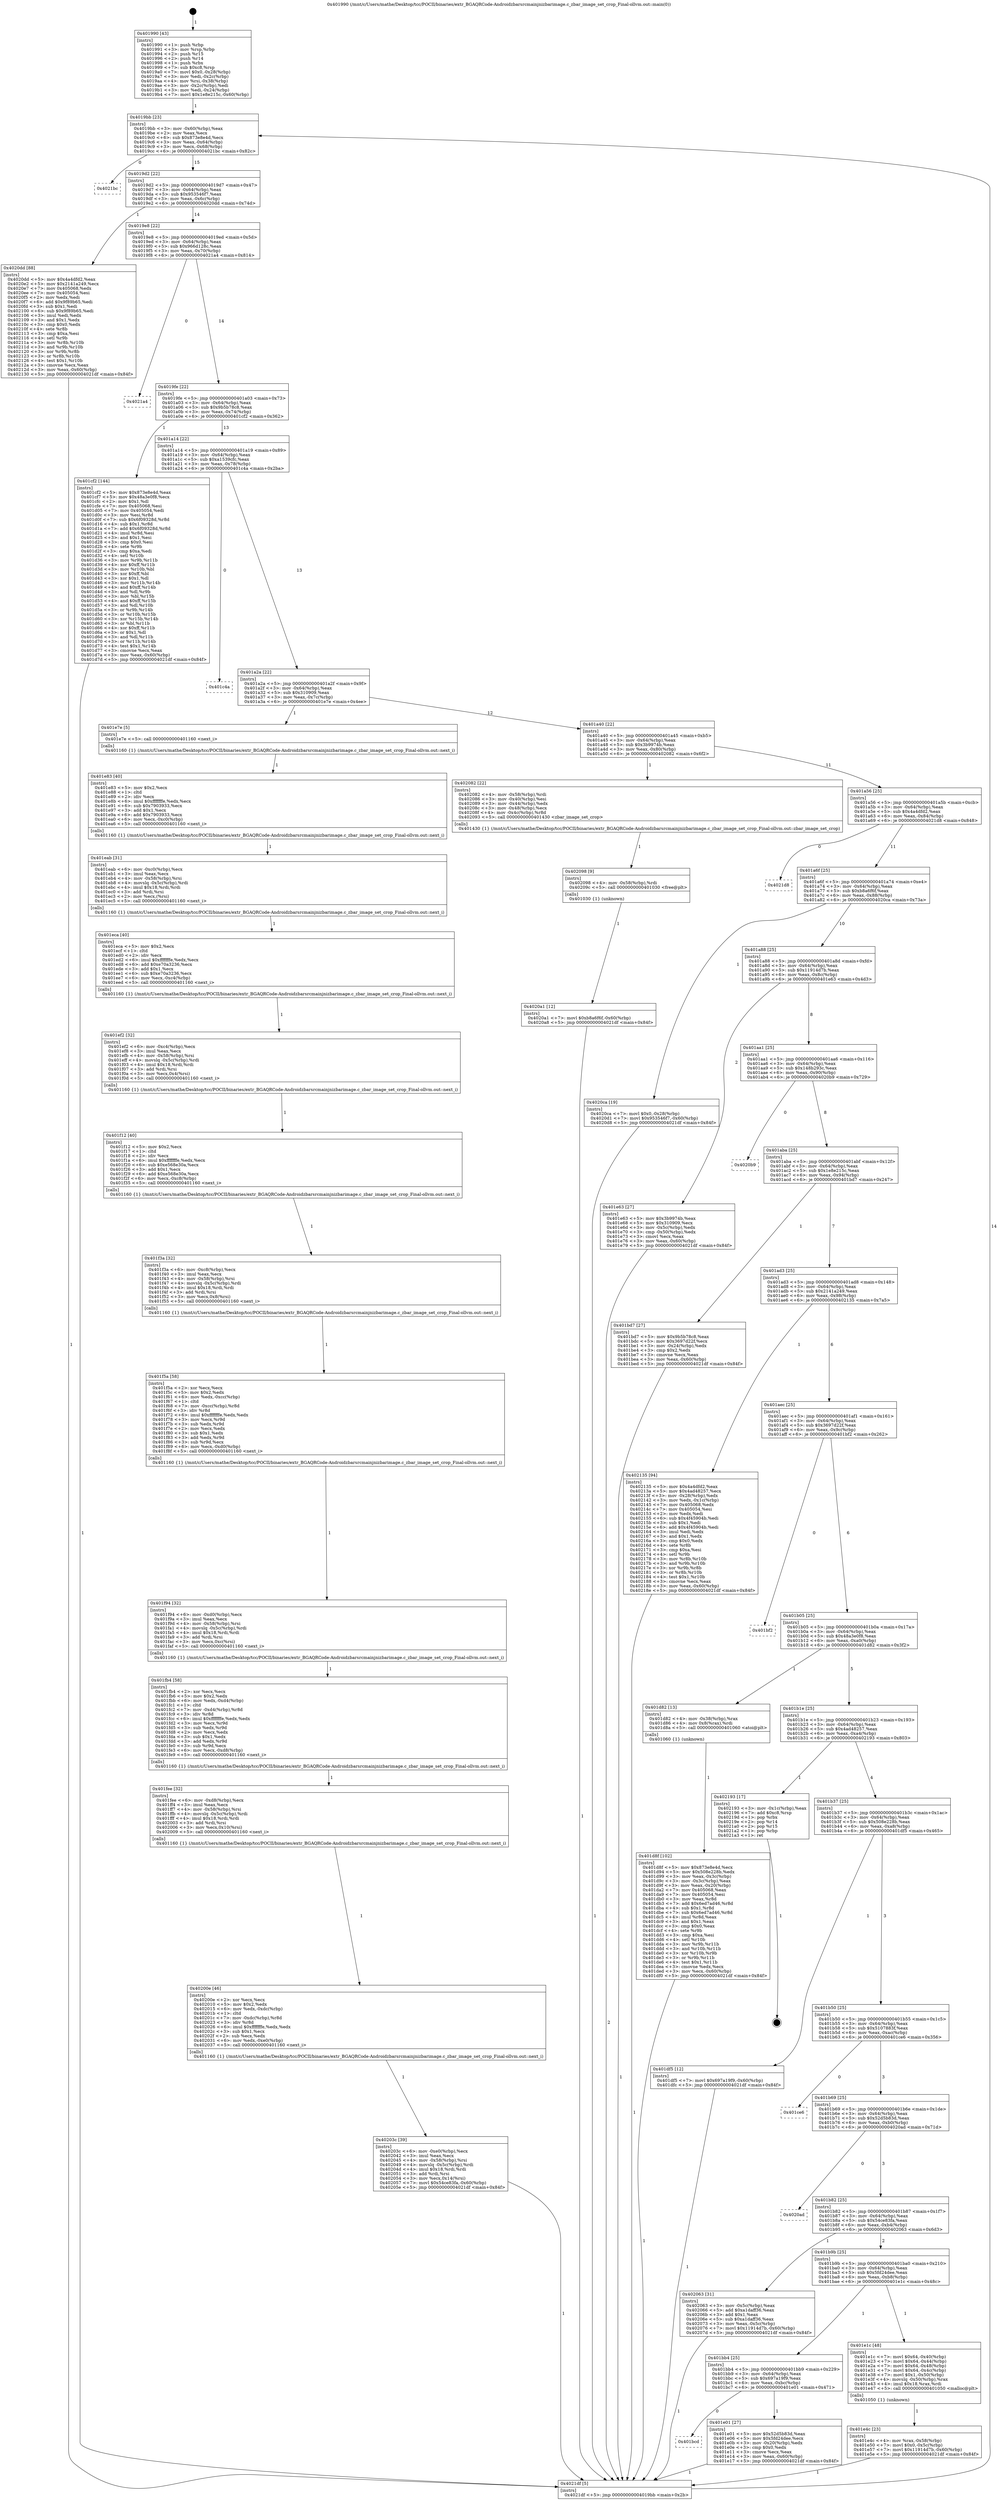digraph "0x401990" {
  label = "0x401990 (/mnt/c/Users/mathe/Desktop/tcc/POCII/binaries/extr_BGAQRCode-Androidzbarsrcmainjnizbarimage.c_zbar_image_set_crop_Final-ollvm.out::main(0))"
  labelloc = "t"
  node[shape=record]

  Entry [label="",width=0.3,height=0.3,shape=circle,fillcolor=black,style=filled]
  "0x4019bb" [label="{
     0x4019bb [23]\l
     | [instrs]\l
     &nbsp;&nbsp;0x4019bb \<+3\>: mov -0x60(%rbp),%eax\l
     &nbsp;&nbsp;0x4019be \<+2\>: mov %eax,%ecx\l
     &nbsp;&nbsp;0x4019c0 \<+6\>: sub $0x873e8e4d,%ecx\l
     &nbsp;&nbsp;0x4019c6 \<+3\>: mov %eax,-0x64(%rbp)\l
     &nbsp;&nbsp;0x4019c9 \<+3\>: mov %ecx,-0x68(%rbp)\l
     &nbsp;&nbsp;0x4019cc \<+6\>: je 00000000004021bc \<main+0x82c\>\l
  }"]
  "0x4021bc" [label="{
     0x4021bc\l
  }", style=dashed]
  "0x4019d2" [label="{
     0x4019d2 [22]\l
     | [instrs]\l
     &nbsp;&nbsp;0x4019d2 \<+5\>: jmp 00000000004019d7 \<main+0x47\>\l
     &nbsp;&nbsp;0x4019d7 \<+3\>: mov -0x64(%rbp),%eax\l
     &nbsp;&nbsp;0x4019da \<+5\>: sub $0x953546f7,%eax\l
     &nbsp;&nbsp;0x4019df \<+3\>: mov %eax,-0x6c(%rbp)\l
     &nbsp;&nbsp;0x4019e2 \<+6\>: je 00000000004020dd \<main+0x74d\>\l
  }"]
  Exit [label="",width=0.3,height=0.3,shape=circle,fillcolor=black,style=filled,peripheries=2]
  "0x4020dd" [label="{
     0x4020dd [88]\l
     | [instrs]\l
     &nbsp;&nbsp;0x4020dd \<+5\>: mov $0x4a4dfd2,%eax\l
     &nbsp;&nbsp;0x4020e2 \<+5\>: mov $0x2141a249,%ecx\l
     &nbsp;&nbsp;0x4020e7 \<+7\>: mov 0x405068,%edx\l
     &nbsp;&nbsp;0x4020ee \<+7\>: mov 0x405054,%esi\l
     &nbsp;&nbsp;0x4020f5 \<+2\>: mov %edx,%edi\l
     &nbsp;&nbsp;0x4020f7 \<+6\>: add $0x9f89b65,%edi\l
     &nbsp;&nbsp;0x4020fd \<+3\>: sub $0x1,%edi\l
     &nbsp;&nbsp;0x402100 \<+6\>: sub $0x9f89b65,%edi\l
     &nbsp;&nbsp;0x402106 \<+3\>: imul %edi,%edx\l
     &nbsp;&nbsp;0x402109 \<+3\>: and $0x1,%edx\l
     &nbsp;&nbsp;0x40210c \<+3\>: cmp $0x0,%edx\l
     &nbsp;&nbsp;0x40210f \<+4\>: sete %r8b\l
     &nbsp;&nbsp;0x402113 \<+3\>: cmp $0xa,%esi\l
     &nbsp;&nbsp;0x402116 \<+4\>: setl %r9b\l
     &nbsp;&nbsp;0x40211a \<+3\>: mov %r8b,%r10b\l
     &nbsp;&nbsp;0x40211d \<+3\>: and %r9b,%r10b\l
     &nbsp;&nbsp;0x402120 \<+3\>: xor %r9b,%r8b\l
     &nbsp;&nbsp;0x402123 \<+3\>: or %r8b,%r10b\l
     &nbsp;&nbsp;0x402126 \<+4\>: test $0x1,%r10b\l
     &nbsp;&nbsp;0x40212a \<+3\>: cmovne %ecx,%eax\l
     &nbsp;&nbsp;0x40212d \<+3\>: mov %eax,-0x60(%rbp)\l
     &nbsp;&nbsp;0x402130 \<+5\>: jmp 00000000004021df \<main+0x84f\>\l
  }"]
  "0x4019e8" [label="{
     0x4019e8 [22]\l
     | [instrs]\l
     &nbsp;&nbsp;0x4019e8 \<+5\>: jmp 00000000004019ed \<main+0x5d\>\l
     &nbsp;&nbsp;0x4019ed \<+3\>: mov -0x64(%rbp),%eax\l
     &nbsp;&nbsp;0x4019f0 \<+5\>: sub $0x966d128c,%eax\l
     &nbsp;&nbsp;0x4019f5 \<+3\>: mov %eax,-0x70(%rbp)\l
     &nbsp;&nbsp;0x4019f8 \<+6\>: je 00000000004021a4 \<main+0x814\>\l
  }"]
  "0x4020a1" [label="{
     0x4020a1 [12]\l
     | [instrs]\l
     &nbsp;&nbsp;0x4020a1 \<+7\>: movl $0xb8a6f6f,-0x60(%rbp)\l
     &nbsp;&nbsp;0x4020a8 \<+5\>: jmp 00000000004021df \<main+0x84f\>\l
  }"]
  "0x4021a4" [label="{
     0x4021a4\l
  }", style=dashed]
  "0x4019fe" [label="{
     0x4019fe [22]\l
     | [instrs]\l
     &nbsp;&nbsp;0x4019fe \<+5\>: jmp 0000000000401a03 \<main+0x73\>\l
     &nbsp;&nbsp;0x401a03 \<+3\>: mov -0x64(%rbp),%eax\l
     &nbsp;&nbsp;0x401a06 \<+5\>: sub $0x9b5b78c8,%eax\l
     &nbsp;&nbsp;0x401a0b \<+3\>: mov %eax,-0x74(%rbp)\l
     &nbsp;&nbsp;0x401a0e \<+6\>: je 0000000000401cf2 \<main+0x362\>\l
  }"]
  "0x402098" [label="{
     0x402098 [9]\l
     | [instrs]\l
     &nbsp;&nbsp;0x402098 \<+4\>: mov -0x58(%rbp),%rdi\l
     &nbsp;&nbsp;0x40209c \<+5\>: call 0000000000401030 \<free@plt\>\l
     | [calls]\l
     &nbsp;&nbsp;0x401030 \{1\} (unknown)\l
  }"]
  "0x401cf2" [label="{
     0x401cf2 [144]\l
     | [instrs]\l
     &nbsp;&nbsp;0x401cf2 \<+5\>: mov $0x873e8e4d,%eax\l
     &nbsp;&nbsp;0x401cf7 \<+5\>: mov $0x48a3e0f8,%ecx\l
     &nbsp;&nbsp;0x401cfc \<+2\>: mov $0x1,%dl\l
     &nbsp;&nbsp;0x401cfe \<+7\>: mov 0x405068,%esi\l
     &nbsp;&nbsp;0x401d05 \<+7\>: mov 0x405054,%edi\l
     &nbsp;&nbsp;0x401d0c \<+3\>: mov %esi,%r8d\l
     &nbsp;&nbsp;0x401d0f \<+7\>: sub $0x6f09328d,%r8d\l
     &nbsp;&nbsp;0x401d16 \<+4\>: sub $0x1,%r8d\l
     &nbsp;&nbsp;0x401d1a \<+7\>: add $0x6f09328d,%r8d\l
     &nbsp;&nbsp;0x401d21 \<+4\>: imul %r8d,%esi\l
     &nbsp;&nbsp;0x401d25 \<+3\>: and $0x1,%esi\l
     &nbsp;&nbsp;0x401d28 \<+3\>: cmp $0x0,%esi\l
     &nbsp;&nbsp;0x401d2b \<+4\>: sete %r9b\l
     &nbsp;&nbsp;0x401d2f \<+3\>: cmp $0xa,%edi\l
     &nbsp;&nbsp;0x401d32 \<+4\>: setl %r10b\l
     &nbsp;&nbsp;0x401d36 \<+3\>: mov %r9b,%r11b\l
     &nbsp;&nbsp;0x401d39 \<+4\>: xor $0xff,%r11b\l
     &nbsp;&nbsp;0x401d3d \<+3\>: mov %r10b,%bl\l
     &nbsp;&nbsp;0x401d40 \<+3\>: xor $0xff,%bl\l
     &nbsp;&nbsp;0x401d43 \<+3\>: xor $0x1,%dl\l
     &nbsp;&nbsp;0x401d46 \<+3\>: mov %r11b,%r14b\l
     &nbsp;&nbsp;0x401d49 \<+4\>: and $0xff,%r14b\l
     &nbsp;&nbsp;0x401d4d \<+3\>: and %dl,%r9b\l
     &nbsp;&nbsp;0x401d50 \<+3\>: mov %bl,%r15b\l
     &nbsp;&nbsp;0x401d53 \<+4\>: and $0xff,%r15b\l
     &nbsp;&nbsp;0x401d57 \<+3\>: and %dl,%r10b\l
     &nbsp;&nbsp;0x401d5a \<+3\>: or %r9b,%r14b\l
     &nbsp;&nbsp;0x401d5d \<+3\>: or %r10b,%r15b\l
     &nbsp;&nbsp;0x401d60 \<+3\>: xor %r15b,%r14b\l
     &nbsp;&nbsp;0x401d63 \<+3\>: or %bl,%r11b\l
     &nbsp;&nbsp;0x401d66 \<+4\>: xor $0xff,%r11b\l
     &nbsp;&nbsp;0x401d6a \<+3\>: or $0x1,%dl\l
     &nbsp;&nbsp;0x401d6d \<+3\>: and %dl,%r11b\l
     &nbsp;&nbsp;0x401d70 \<+3\>: or %r11b,%r14b\l
     &nbsp;&nbsp;0x401d73 \<+4\>: test $0x1,%r14b\l
     &nbsp;&nbsp;0x401d77 \<+3\>: cmovne %ecx,%eax\l
     &nbsp;&nbsp;0x401d7a \<+3\>: mov %eax,-0x60(%rbp)\l
     &nbsp;&nbsp;0x401d7d \<+5\>: jmp 00000000004021df \<main+0x84f\>\l
  }"]
  "0x401a14" [label="{
     0x401a14 [22]\l
     | [instrs]\l
     &nbsp;&nbsp;0x401a14 \<+5\>: jmp 0000000000401a19 \<main+0x89\>\l
     &nbsp;&nbsp;0x401a19 \<+3\>: mov -0x64(%rbp),%eax\l
     &nbsp;&nbsp;0x401a1c \<+5\>: sub $0xa1539cfc,%eax\l
     &nbsp;&nbsp;0x401a21 \<+3\>: mov %eax,-0x78(%rbp)\l
     &nbsp;&nbsp;0x401a24 \<+6\>: je 0000000000401c4a \<main+0x2ba\>\l
  }"]
  "0x40203c" [label="{
     0x40203c [39]\l
     | [instrs]\l
     &nbsp;&nbsp;0x40203c \<+6\>: mov -0xe0(%rbp),%ecx\l
     &nbsp;&nbsp;0x402042 \<+3\>: imul %eax,%ecx\l
     &nbsp;&nbsp;0x402045 \<+4\>: mov -0x58(%rbp),%rsi\l
     &nbsp;&nbsp;0x402049 \<+4\>: movslq -0x5c(%rbp),%rdi\l
     &nbsp;&nbsp;0x40204d \<+4\>: imul $0x18,%rdi,%rdi\l
     &nbsp;&nbsp;0x402051 \<+3\>: add %rdi,%rsi\l
     &nbsp;&nbsp;0x402054 \<+3\>: mov %ecx,0x14(%rsi)\l
     &nbsp;&nbsp;0x402057 \<+7\>: movl $0x54ce83fa,-0x60(%rbp)\l
     &nbsp;&nbsp;0x40205e \<+5\>: jmp 00000000004021df \<main+0x84f\>\l
  }"]
  "0x401c4a" [label="{
     0x401c4a\l
  }", style=dashed]
  "0x401a2a" [label="{
     0x401a2a [22]\l
     | [instrs]\l
     &nbsp;&nbsp;0x401a2a \<+5\>: jmp 0000000000401a2f \<main+0x9f\>\l
     &nbsp;&nbsp;0x401a2f \<+3\>: mov -0x64(%rbp),%eax\l
     &nbsp;&nbsp;0x401a32 \<+5\>: sub $0x310909,%eax\l
     &nbsp;&nbsp;0x401a37 \<+3\>: mov %eax,-0x7c(%rbp)\l
     &nbsp;&nbsp;0x401a3a \<+6\>: je 0000000000401e7e \<main+0x4ee\>\l
  }"]
  "0x40200e" [label="{
     0x40200e [46]\l
     | [instrs]\l
     &nbsp;&nbsp;0x40200e \<+2\>: xor %ecx,%ecx\l
     &nbsp;&nbsp;0x402010 \<+5\>: mov $0x2,%edx\l
     &nbsp;&nbsp;0x402015 \<+6\>: mov %edx,-0xdc(%rbp)\l
     &nbsp;&nbsp;0x40201b \<+1\>: cltd\l
     &nbsp;&nbsp;0x40201c \<+7\>: mov -0xdc(%rbp),%r8d\l
     &nbsp;&nbsp;0x402023 \<+3\>: idiv %r8d\l
     &nbsp;&nbsp;0x402026 \<+6\>: imul $0xfffffffe,%edx,%edx\l
     &nbsp;&nbsp;0x40202c \<+3\>: sub $0x1,%ecx\l
     &nbsp;&nbsp;0x40202f \<+2\>: sub %ecx,%edx\l
     &nbsp;&nbsp;0x402031 \<+6\>: mov %edx,-0xe0(%rbp)\l
     &nbsp;&nbsp;0x402037 \<+5\>: call 0000000000401160 \<next_i\>\l
     | [calls]\l
     &nbsp;&nbsp;0x401160 \{1\} (/mnt/c/Users/mathe/Desktop/tcc/POCII/binaries/extr_BGAQRCode-Androidzbarsrcmainjnizbarimage.c_zbar_image_set_crop_Final-ollvm.out::next_i)\l
  }"]
  "0x401e7e" [label="{
     0x401e7e [5]\l
     | [instrs]\l
     &nbsp;&nbsp;0x401e7e \<+5\>: call 0000000000401160 \<next_i\>\l
     | [calls]\l
     &nbsp;&nbsp;0x401160 \{1\} (/mnt/c/Users/mathe/Desktop/tcc/POCII/binaries/extr_BGAQRCode-Androidzbarsrcmainjnizbarimage.c_zbar_image_set_crop_Final-ollvm.out::next_i)\l
  }"]
  "0x401a40" [label="{
     0x401a40 [22]\l
     | [instrs]\l
     &nbsp;&nbsp;0x401a40 \<+5\>: jmp 0000000000401a45 \<main+0xb5\>\l
     &nbsp;&nbsp;0x401a45 \<+3\>: mov -0x64(%rbp),%eax\l
     &nbsp;&nbsp;0x401a48 \<+5\>: sub $0x3b9974b,%eax\l
     &nbsp;&nbsp;0x401a4d \<+3\>: mov %eax,-0x80(%rbp)\l
     &nbsp;&nbsp;0x401a50 \<+6\>: je 0000000000402082 \<main+0x6f2\>\l
  }"]
  "0x401fee" [label="{
     0x401fee [32]\l
     | [instrs]\l
     &nbsp;&nbsp;0x401fee \<+6\>: mov -0xd8(%rbp),%ecx\l
     &nbsp;&nbsp;0x401ff4 \<+3\>: imul %eax,%ecx\l
     &nbsp;&nbsp;0x401ff7 \<+4\>: mov -0x58(%rbp),%rsi\l
     &nbsp;&nbsp;0x401ffb \<+4\>: movslq -0x5c(%rbp),%rdi\l
     &nbsp;&nbsp;0x401fff \<+4\>: imul $0x18,%rdi,%rdi\l
     &nbsp;&nbsp;0x402003 \<+3\>: add %rdi,%rsi\l
     &nbsp;&nbsp;0x402006 \<+3\>: mov %ecx,0x10(%rsi)\l
     &nbsp;&nbsp;0x402009 \<+5\>: call 0000000000401160 \<next_i\>\l
     | [calls]\l
     &nbsp;&nbsp;0x401160 \{1\} (/mnt/c/Users/mathe/Desktop/tcc/POCII/binaries/extr_BGAQRCode-Androidzbarsrcmainjnizbarimage.c_zbar_image_set_crop_Final-ollvm.out::next_i)\l
  }"]
  "0x402082" [label="{
     0x402082 [22]\l
     | [instrs]\l
     &nbsp;&nbsp;0x402082 \<+4\>: mov -0x58(%rbp),%rdi\l
     &nbsp;&nbsp;0x402086 \<+3\>: mov -0x40(%rbp),%esi\l
     &nbsp;&nbsp;0x402089 \<+3\>: mov -0x44(%rbp),%edx\l
     &nbsp;&nbsp;0x40208c \<+3\>: mov -0x48(%rbp),%ecx\l
     &nbsp;&nbsp;0x40208f \<+4\>: mov -0x4c(%rbp),%r8d\l
     &nbsp;&nbsp;0x402093 \<+5\>: call 0000000000401430 \<zbar_image_set_crop\>\l
     | [calls]\l
     &nbsp;&nbsp;0x401430 \{1\} (/mnt/c/Users/mathe/Desktop/tcc/POCII/binaries/extr_BGAQRCode-Androidzbarsrcmainjnizbarimage.c_zbar_image_set_crop_Final-ollvm.out::zbar_image_set_crop)\l
  }"]
  "0x401a56" [label="{
     0x401a56 [25]\l
     | [instrs]\l
     &nbsp;&nbsp;0x401a56 \<+5\>: jmp 0000000000401a5b \<main+0xcb\>\l
     &nbsp;&nbsp;0x401a5b \<+3\>: mov -0x64(%rbp),%eax\l
     &nbsp;&nbsp;0x401a5e \<+5\>: sub $0x4a4dfd2,%eax\l
     &nbsp;&nbsp;0x401a63 \<+6\>: mov %eax,-0x84(%rbp)\l
     &nbsp;&nbsp;0x401a69 \<+6\>: je 00000000004021d8 \<main+0x848\>\l
  }"]
  "0x401fb4" [label="{
     0x401fb4 [58]\l
     | [instrs]\l
     &nbsp;&nbsp;0x401fb4 \<+2\>: xor %ecx,%ecx\l
     &nbsp;&nbsp;0x401fb6 \<+5\>: mov $0x2,%edx\l
     &nbsp;&nbsp;0x401fbb \<+6\>: mov %edx,-0xd4(%rbp)\l
     &nbsp;&nbsp;0x401fc1 \<+1\>: cltd\l
     &nbsp;&nbsp;0x401fc2 \<+7\>: mov -0xd4(%rbp),%r8d\l
     &nbsp;&nbsp;0x401fc9 \<+3\>: idiv %r8d\l
     &nbsp;&nbsp;0x401fcc \<+6\>: imul $0xfffffffe,%edx,%edx\l
     &nbsp;&nbsp;0x401fd2 \<+3\>: mov %ecx,%r9d\l
     &nbsp;&nbsp;0x401fd5 \<+3\>: sub %edx,%r9d\l
     &nbsp;&nbsp;0x401fd8 \<+2\>: mov %ecx,%edx\l
     &nbsp;&nbsp;0x401fda \<+3\>: sub $0x1,%edx\l
     &nbsp;&nbsp;0x401fdd \<+3\>: add %edx,%r9d\l
     &nbsp;&nbsp;0x401fe0 \<+3\>: sub %r9d,%ecx\l
     &nbsp;&nbsp;0x401fe3 \<+6\>: mov %ecx,-0xd8(%rbp)\l
     &nbsp;&nbsp;0x401fe9 \<+5\>: call 0000000000401160 \<next_i\>\l
     | [calls]\l
     &nbsp;&nbsp;0x401160 \{1\} (/mnt/c/Users/mathe/Desktop/tcc/POCII/binaries/extr_BGAQRCode-Androidzbarsrcmainjnizbarimage.c_zbar_image_set_crop_Final-ollvm.out::next_i)\l
  }"]
  "0x4021d8" [label="{
     0x4021d8\l
  }", style=dashed]
  "0x401a6f" [label="{
     0x401a6f [25]\l
     | [instrs]\l
     &nbsp;&nbsp;0x401a6f \<+5\>: jmp 0000000000401a74 \<main+0xe4\>\l
     &nbsp;&nbsp;0x401a74 \<+3\>: mov -0x64(%rbp),%eax\l
     &nbsp;&nbsp;0x401a77 \<+5\>: sub $0xb8a6f6f,%eax\l
     &nbsp;&nbsp;0x401a7c \<+6\>: mov %eax,-0x88(%rbp)\l
     &nbsp;&nbsp;0x401a82 \<+6\>: je 00000000004020ca \<main+0x73a\>\l
  }"]
  "0x401f94" [label="{
     0x401f94 [32]\l
     | [instrs]\l
     &nbsp;&nbsp;0x401f94 \<+6\>: mov -0xd0(%rbp),%ecx\l
     &nbsp;&nbsp;0x401f9a \<+3\>: imul %eax,%ecx\l
     &nbsp;&nbsp;0x401f9d \<+4\>: mov -0x58(%rbp),%rsi\l
     &nbsp;&nbsp;0x401fa1 \<+4\>: movslq -0x5c(%rbp),%rdi\l
     &nbsp;&nbsp;0x401fa5 \<+4\>: imul $0x18,%rdi,%rdi\l
     &nbsp;&nbsp;0x401fa9 \<+3\>: add %rdi,%rsi\l
     &nbsp;&nbsp;0x401fac \<+3\>: mov %ecx,0xc(%rsi)\l
     &nbsp;&nbsp;0x401faf \<+5\>: call 0000000000401160 \<next_i\>\l
     | [calls]\l
     &nbsp;&nbsp;0x401160 \{1\} (/mnt/c/Users/mathe/Desktop/tcc/POCII/binaries/extr_BGAQRCode-Androidzbarsrcmainjnizbarimage.c_zbar_image_set_crop_Final-ollvm.out::next_i)\l
  }"]
  "0x4020ca" [label="{
     0x4020ca [19]\l
     | [instrs]\l
     &nbsp;&nbsp;0x4020ca \<+7\>: movl $0x0,-0x28(%rbp)\l
     &nbsp;&nbsp;0x4020d1 \<+7\>: movl $0x953546f7,-0x60(%rbp)\l
     &nbsp;&nbsp;0x4020d8 \<+5\>: jmp 00000000004021df \<main+0x84f\>\l
  }"]
  "0x401a88" [label="{
     0x401a88 [25]\l
     | [instrs]\l
     &nbsp;&nbsp;0x401a88 \<+5\>: jmp 0000000000401a8d \<main+0xfd\>\l
     &nbsp;&nbsp;0x401a8d \<+3\>: mov -0x64(%rbp),%eax\l
     &nbsp;&nbsp;0x401a90 \<+5\>: sub $0x11914d7b,%eax\l
     &nbsp;&nbsp;0x401a95 \<+6\>: mov %eax,-0x8c(%rbp)\l
     &nbsp;&nbsp;0x401a9b \<+6\>: je 0000000000401e63 \<main+0x4d3\>\l
  }"]
  "0x401f5a" [label="{
     0x401f5a [58]\l
     | [instrs]\l
     &nbsp;&nbsp;0x401f5a \<+2\>: xor %ecx,%ecx\l
     &nbsp;&nbsp;0x401f5c \<+5\>: mov $0x2,%edx\l
     &nbsp;&nbsp;0x401f61 \<+6\>: mov %edx,-0xcc(%rbp)\l
     &nbsp;&nbsp;0x401f67 \<+1\>: cltd\l
     &nbsp;&nbsp;0x401f68 \<+7\>: mov -0xcc(%rbp),%r8d\l
     &nbsp;&nbsp;0x401f6f \<+3\>: idiv %r8d\l
     &nbsp;&nbsp;0x401f72 \<+6\>: imul $0xfffffffe,%edx,%edx\l
     &nbsp;&nbsp;0x401f78 \<+3\>: mov %ecx,%r9d\l
     &nbsp;&nbsp;0x401f7b \<+3\>: sub %edx,%r9d\l
     &nbsp;&nbsp;0x401f7e \<+2\>: mov %ecx,%edx\l
     &nbsp;&nbsp;0x401f80 \<+3\>: sub $0x1,%edx\l
     &nbsp;&nbsp;0x401f83 \<+3\>: add %edx,%r9d\l
     &nbsp;&nbsp;0x401f86 \<+3\>: sub %r9d,%ecx\l
     &nbsp;&nbsp;0x401f89 \<+6\>: mov %ecx,-0xd0(%rbp)\l
     &nbsp;&nbsp;0x401f8f \<+5\>: call 0000000000401160 \<next_i\>\l
     | [calls]\l
     &nbsp;&nbsp;0x401160 \{1\} (/mnt/c/Users/mathe/Desktop/tcc/POCII/binaries/extr_BGAQRCode-Androidzbarsrcmainjnizbarimage.c_zbar_image_set_crop_Final-ollvm.out::next_i)\l
  }"]
  "0x401e63" [label="{
     0x401e63 [27]\l
     | [instrs]\l
     &nbsp;&nbsp;0x401e63 \<+5\>: mov $0x3b9974b,%eax\l
     &nbsp;&nbsp;0x401e68 \<+5\>: mov $0x310909,%ecx\l
     &nbsp;&nbsp;0x401e6d \<+3\>: mov -0x5c(%rbp),%edx\l
     &nbsp;&nbsp;0x401e70 \<+3\>: cmp -0x50(%rbp),%edx\l
     &nbsp;&nbsp;0x401e73 \<+3\>: cmovl %ecx,%eax\l
     &nbsp;&nbsp;0x401e76 \<+3\>: mov %eax,-0x60(%rbp)\l
     &nbsp;&nbsp;0x401e79 \<+5\>: jmp 00000000004021df \<main+0x84f\>\l
  }"]
  "0x401aa1" [label="{
     0x401aa1 [25]\l
     | [instrs]\l
     &nbsp;&nbsp;0x401aa1 \<+5\>: jmp 0000000000401aa6 \<main+0x116\>\l
     &nbsp;&nbsp;0x401aa6 \<+3\>: mov -0x64(%rbp),%eax\l
     &nbsp;&nbsp;0x401aa9 \<+5\>: sub $0x148b293c,%eax\l
     &nbsp;&nbsp;0x401aae \<+6\>: mov %eax,-0x90(%rbp)\l
     &nbsp;&nbsp;0x401ab4 \<+6\>: je 00000000004020b9 \<main+0x729\>\l
  }"]
  "0x401f3a" [label="{
     0x401f3a [32]\l
     | [instrs]\l
     &nbsp;&nbsp;0x401f3a \<+6\>: mov -0xc8(%rbp),%ecx\l
     &nbsp;&nbsp;0x401f40 \<+3\>: imul %eax,%ecx\l
     &nbsp;&nbsp;0x401f43 \<+4\>: mov -0x58(%rbp),%rsi\l
     &nbsp;&nbsp;0x401f47 \<+4\>: movslq -0x5c(%rbp),%rdi\l
     &nbsp;&nbsp;0x401f4b \<+4\>: imul $0x18,%rdi,%rdi\l
     &nbsp;&nbsp;0x401f4f \<+3\>: add %rdi,%rsi\l
     &nbsp;&nbsp;0x401f52 \<+3\>: mov %ecx,0x8(%rsi)\l
     &nbsp;&nbsp;0x401f55 \<+5\>: call 0000000000401160 \<next_i\>\l
     | [calls]\l
     &nbsp;&nbsp;0x401160 \{1\} (/mnt/c/Users/mathe/Desktop/tcc/POCII/binaries/extr_BGAQRCode-Androidzbarsrcmainjnizbarimage.c_zbar_image_set_crop_Final-ollvm.out::next_i)\l
  }"]
  "0x4020b9" [label="{
     0x4020b9\l
  }", style=dashed]
  "0x401aba" [label="{
     0x401aba [25]\l
     | [instrs]\l
     &nbsp;&nbsp;0x401aba \<+5\>: jmp 0000000000401abf \<main+0x12f\>\l
     &nbsp;&nbsp;0x401abf \<+3\>: mov -0x64(%rbp),%eax\l
     &nbsp;&nbsp;0x401ac2 \<+5\>: sub $0x1e8e215c,%eax\l
     &nbsp;&nbsp;0x401ac7 \<+6\>: mov %eax,-0x94(%rbp)\l
     &nbsp;&nbsp;0x401acd \<+6\>: je 0000000000401bd7 \<main+0x247\>\l
  }"]
  "0x401f12" [label="{
     0x401f12 [40]\l
     | [instrs]\l
     &nbsp;&nbsp;0x401f12 \<+5\>: mov $0x2,%ecx\l
     &nbsp;&nbsp;0x401f17 \<+1\>: cltd\l
     &nbsp;&nbsp;0x401f18 \<+2\>: idiv %ecx\l
     &nbsp;&nbsp;0x401f1a \<+6\>: imul $0xfffffffe,%edx,%ecx\l
     &nbsp;&nbsp;0x401f20 \<+6\>: sub $0xe568e30a,%ecx\l
     &nbsp;&nbsp;0x401f26 \<+3\>: add $0x1,%ecx\l
     &nbsp;&nbsp;0x401f29 \<+6\>: add $0xe568e30a,%ecx\l
     &nbsp;&nbsp;0x401f2f \<+6\>: mov %ecx,-0xc8(%rbp)\l
     &nbsp;&nbsp;0x401f35 \<+5\>: call 0000000000401160 \<next_i\>\l
     | [calls]\l
     &nbsp;&nbsp;0x401160 \{1\} (/mnt/c/Users/mathe/Desktop/tcc/POCII/binaries/extr_BGAQRCode-Androidzbarsrcmainjnizbarimage.c_zbar_image_set_crop_Final-ollvm.out::next_i)\l
  }"]
  "0x401bd7" [label="{
     0x401bd7 [27]\l
     | [instrs]\l
     &nbsp;&nbsp;0x401bd7 \<+5\>: mov $0x9b5b78c8,%eax\l
     &nbsp;&nbsp;0x401bdc \<+5\>: mov $0x3697d22f,%ecx\l
     &nbsp;&nbsp;0x401be1 \<+3\>: mov -0x24(%rbp),%edx\l
     &nbsp;&nbsp;0x401be4 \<+3\>: cmp $0x2,%edx\l
     &nbsp;&nbsp;0x401be7 \<+3\>: cmovne %ecx,%eax\l
     &nbsp;&nbsp;0x401bea \<+3\>: mov %eax,-0x60(%rbp)\l
     &nbsp;&nbsp;0x401bed \<+5\>: jmp 00000000004021df \<main+0x84f\>\l
  }"]
  "0x401ad3" [label="{
     0x401ad3 [25]\l
     | [instrs]\l
     &nbsp;&nbsp;0x401ad3 \<+5\>: jmp 0000000000401ad8 \<main+0x148\>\l
     &nbsp;&nbsp;0x401ad8 \<+3\>: mov -0x64(%rbp),%eax\l
     &nbsp;&nbsp;0x401adb \<+5\>: sub $0x2141a249,%eax\l
     &nbsp;&nbsp;0x401ae0 \<+6\>: mov %eax,-0x98(%rbp)\l
     &nbsp;&nbsp;0x401ae6 \<+6\>: je 0000000000402135 \<main+0x7a5\>\l
  }"]
  "0x4021df" [label="{
     0x4021df [5]\l
     | [instrs]\l
     &nbsp;&nbsp;0x4021df \<+5\>: jmp 00000000004019bb \<main+0x2b\>\l
  }"]
  "0x401990" [label="{
     0x401990 [43]\l
     | [instrs]\l
     &nbsp;&nbsp;0x401990 \<+1\>: push %rbp\l
     &nbsp;&nbsp;0x401991 \<+3\>: mov %rsp,%rbp\l
     &nbsp;&nbsp;0x401994 \<+2\>: push %r15\l
     &nbsp;&nbsp;0x401996 \<+2\>: push %r14\l
     &nbsp;&nbsp;0x401998 \<+1\>: push %rbx\l
     &nbsp;&nbsp;0x401999 \<+7\>: sub $0xc8,%rsp\l
     &nbsp;&nbsp;0x4019a0 \<+7\>: movl $0x0,-0x28(%rbp)\l
     &nbsp;&nbsp;0x4019a7 \<+3\>: mov %edi,-0x2c(%rbp)\l
     &nbsp;&nbsp;0x4019aa \<+4\>: mov %rsi,-0x38(%rbp)\l
     &nbsp;&nbsp;0x4019ae \<+3\>: mov -0x2c(%rbp),%edi\l
     &nbsp;&nbsp;0x4019b1 \<+3\>: mov %edi,-0x24(%rbp)\l
     &nbsp;&nbsp;0x4019b4 \<+7\>: movl $0x1e8e215c,-0x60(%rbp)\l
  }"]
  "0x401ef2" [label="{
     0x401ef2 [32]\l
     | [instrs]\l
     &nbsp;&nbsp;0x401ef2 \<+6\>: mov -0xc4(%rbp),%ecx\l
     &nbsp;&nbsp;0x401ef8 \<+3\>: imul %eax,%ecx\l
     &nbsp;&nbsp;0x401efb \<+4\>: mov -0x58(%rbp),%rsi\l
     &nbsp;&nbsp;0x401eff \<+4\>: movslq -0x5c(%rbp),%rdi\l
     &nbsp;&nbsp;0x401f03 \<+4\>: imul $0x18,%rdi,%rdi\l
     &nbsp;&nbsp;0x401f07 \<+3\>: add %rdi,%rsi\l
     &nbsp;&nbsp;0x401f0a \<+3\>: mov %ecx,0x4(%rsi)\l
     &nbsp;&nbsp;0x401f0d \<+5\>: call 0000000000401160 \<next_i\>\l
     | [calls]\l
     &nbsp;&nbsp;0x401160 \{1\} (/mnt/c/Users/mathe/Desktop/tcc/POCII/binaries/extr_BGAQRCode-Androidzbarsrcmainjnizbarimage.c_zbar_image_set_crop_Final-ollvm.out::next_i)\l
  }"]
  "0x402135" [label="{
     0x402135 [94]\l
     | [instrs]\l
     &nbsp;&nbsp;0x402135 \<+5\>: mov $0x4a4dfd2,%eax\l
     &nbsp;&nbsp;0x40213a \<+5\>: mov $0x4ad48257,%ecx\l
     &nbsp;&nbsp;0x40213f \<+3\>: mov -0x28(%rbp),%edx\l
     &nbsp;&nbsp;0x402142 \<+3\>: mov %edx,-0x1c(%rbp)\l
     &nbsp;&nbsp;0x402145 \<+7\>: mov 0x405068,%edx\l
     &nbsp;&nbsp;0x40214c \<+7\>: mov 0x405054,%esi\l
     &nbsp;&nbsp;0x402153 \<+2\>: mov %edx,%edi\l
     &nbsp;&nbsp;0x402155 \<+6\>: sub $0x4f45904b,%edi\l
     &nbsp;&nbsp;0x40215b \<+3\>: sub $0x1,%edi\l
     &nbsp;&nbsp;0x40215e \<+6\>: add $0x4f45904b,%edi\l
     &nbsp;&nbsp;0x402164 \<+3\>: imul %edi,%edx\l
     &nbsp;&nbsp;0x402167 \<+3\>: and $0x1,%edx\l
     &nbsp;&nbsp;0x40216a \<+3\>: cmp $0x0,%edx\l
     &nbsp;&nbsp;0x40216d \<+4\>: sete %r8b\l
     &nbsp;&nbsp;0x402171 \<+3\>: cmp $0xa,%esi\l
     &nbsp;&nbsp;0x402174 \<+4\>: setl %r9b\l
     &nbsp;&nbsp;0x402178 \<+3\>: mov %r8b,%r10b\l
     &nbsp;&nbsp;0x40217b \<+3\>: and %r9b,%r10b\l
     &nbsp;&nbsp;0x40217e \<+3\>: xor %r9b,%r8b\l
     &nbsp;&nbsp;0x402181 \<+3\>: or %r8b,%r10b\l
     &nbsp;&nbsp;0x402184 \<+4\>: test $0x1,%r10b\l
     &nbsp;&nbsp;0x402188 \<+3\>: cmovne %ecx,%eax\l
     &nbsp;&nbsp;0x40218b \<+3\>: mov %eax,-0x60(%rbp)\l
     &nbsp;&nbsp;0x40218e \<+5\>: jmp 00000000004021df \<main+0x84f\>\l
  }"]
  "0x401aec" [label="{
     0x401aec [25]\l
     | [instrs]\l
     &nbsp;&nbsp;0x401aec \<+5\>: jmp 0000000000401af1 \<main+0x161\>\l
     &nbsp;&nbsp;0x401af1 \<+3\>: mov -0x64(%rbp),%eax\l
     &nbsp;&nbsp;0x401af4 \<+5\>: sub $0x3697d22f,%eax\l
     &nbsp;&nbsp;0x401af9 \<+6\>: mov %eax,-0x9c(%rbp)\l
     &nbsp;&nbsp;0x401aff \<+6\>: je 0000000000401bf2 \<main+0x262\>\l
  }"]
  "0x401eca" [label="{
     0x401eca [40]\l
     | [instrs]\l
     &nbsp;&nbsp;0x401eca \<+5\>: mov $0x2,%ecx\l
     &nbsp;&nbsp;0x401ecf \<+1\>: cltd\l
     &nbsp;&nbsp;0x401ed0 \<+2\>: idiv %ecx\l
     &nbsp;&nbsp;0x401ed2 \<+6\>: imul $0xfffffffe,%edx,%ecx\l
     &nbsp;&nbsp;0x401ed8 \<+6\>: add $0xe70a3236,%ecx\l
     &nbsp;&nbsp;0x401ede \<+3\>: add $0x1,%ecx\l
     &nbsp;&nbsp;0x401ee1 \<+6\>: sub $0xe70a3236,%ecx\l
     &nbsp;&nbsp;0x401ee7 \<+6\>: mov %ecx,-0xc4(%rbp)\l
     &nbsp;&nbsp;0x401eed \<+5\>: call 0000000000401160 \<next_i\>\l
     | [calls]\l
     &nbsp;&nbsp;0x401160 \{1\} (/mnt/c/Users/mathe/Desktop/tcc/POCII/binaries/extr_BGAQRCode-Androidzbarsrcmainjnizbarimage.c_zbar_image_set_crop_Final-ollvm.out::next_i)\l
  }"]
  "0x401bf2" [label="{
     0x401bf2\l
  }", style=dashed]
  "0x401b05" [label="{
     0x401b05 [25]\l
     | [instrs]\l
     &nbsp;&nbsp;0x401b05 \<+5\>: jmp 0000000000401b0a \<main+0x17a\>\l
     &nbsp;&nbsp;0x401b0a \<+3\>: mov -0x64(%rbp),%eax\l
     &nbsp;&nbsp;0x401b0d \<+5\>: sub $0x48a3e0f8,%eax\l
     &nbsp;&nbsp;0x401b12 \<+6\>: mov %eax,-0xa0(%rbp)\l
     &nbsp;&nbsp;0x401b18 \<+6\>: je 0000000000401d82 \<main+0x3f2\>\l
  }"]
  "0x401eab" [label="{
     0x401eab [31]\l
     | [instrs]\l
     &nbsp;&nbsp;0x401eab \<+6\>: mov -0xc0(%rbp),%ecx\l
     &nbsp;&nbsp;0x401eb1 \<+3\>: imul %eax,%ecx\l
     &nbsp;&nbsp;0x401eb4 \<+4\>: mov -0x58(%rbp),%rsi\l
     &nbsp;&nbsp;0x401eb8 \<+4\>: movslq -0x5c(%rbp),%rdi\l
     &nbsp;&nbsp;0x401ebc \<+4\>: imul $0x18,%rdi,%rdi\l
     &nbsp;&nbsp;0x401ec0 \<+3\>: add %rdi,%rsi\l
     &nbsp;&nbsp;0x401ec3 \<+2\>: mov %ecx,(%rsi)\l
     &nbsp;&nbsp;0x401ec5 \<+5\>: call 0000000000401160 \<next_i\>\l
     | [calls]\l
     &nbsp;&nbsp;0x401160 \{1\} (/mnt/c/Users/mathe/Desktop/tcc/POCII/binaries/extr_BGAQRCode-Androidzbarsrcmainjnizbarimage.c_zbar_image_set_crop_Final-ollvm.out::next_i)\l
  }"]
  "0x401d82" [label="{
     0x401d82 [13]\l
     | [instrs]\l
     &nbsp;&nbsp;0x401d82 \<+4\>: mov -0x38(%rbp),%rax\l
     &nbsp;&nbsp;0x401d86 \<+4\>: mov 0x8(%rax),%rdi\l
     &nbsp;&nbsp;0x401d8a \<+5\>: call 0000000000401060 \<atoi@plt\>\l
     | [calls]\l
     &nbsp;&nbsp;0x401060 \{1\} (unknown)\l
  }"]
  "0x401b1e" [label="{
     0x401b1e [25]\l
     | [instrs]\l
     &nbsp;&nbsp;0x401b1e \<+5\>: jmp 0000000000401b23 \<main+0x193\>\l
     &nbsp;&nbsp;0x401b23 \<+3\>: mov -0x64(%rbp),%eax\l
     &nbsp;&nbsp;0x401b26 \<+5\>: sub $0x4ad48257,%eax\l
     &nbsp;&nbsp;0x401b2b \<+6\>: mov %eax,-0xa4(%rbp)\l
     &nbsp;&nbsp;0x401b31 \<+6\>: je 0000000000402193 \<main+0x803\>\l
  }"]
  "0x401d8f" [label="{
     0x401d8f [102]\l
     | [instrs]\l
     &nbsp;&nbsp;0x401d8f \<+5\>: mov $0x873e8e4d,%ecx\l
     &nbsp;&nbsp;0x401d94 \<+5\>: mov $0x508e228b,%edx\l
     &nbsp;&nbsp;0x401d99 \<+3\>: mov %eax,-0x3c(%rbp)\l
     &nbsp;&nbsp;0x401d9c \<+3\>: mov -0x3c(%rbp),%eax\l
     &nbsp;&nbsp;0x401d9f \<+3\>: mov %eax,-0x20(%rbp)\l
     &nbsp;&nbsp;0x401da2 \<+7\>: mov 0x405068,%eax\l
     &nbsp;&nbsp;0x401da9 \<+7\>: mov 0x405054,%esi\l
     &nbsp;&nbsp;0x401db0 \<+3\>: mov %eax,%r8d\l
     &nbsp;&nbsp;0x401db3 \<+7\>: add $0x6ed7ad46,%r8d\l
     &nbsp;&nbsp;0x401dba \<+4\>: sub $0x1,%r8d\l
     &nbsp;&nbsp;0x401dbe \<+7\>: sub $0x6ed7ad46,%r8d\l
     &nbsp;&nbsp;0x401dc5 \<+4\>: imul %r8d,%eax\l
     &nbsp;&nbsp;0x401dc9 \<+3\>: and $0x1,%eax\l
     &nbsp;&nbsp;0x401dcc \<+3\>: cmp $0x0,%eax\l
     &nbsp;&nbsp;0x401dcf \<+4\>: sete %r9b\l
     &nbsp;&nbsp;0x401dd3 \<+3\>: cmp $0xa,%esi\l
     &nbsp;&nbsp;0x401dd6 \<+4\>: setl %r10b\l
     &nbsp;&nbsp;0x401dda \<+3\>: mov %r9b,%r11b\l
     &nbsp;&nbsp;0x401ddd \<+3\>: and %r10b,%r11b\l
     &nbsp;&nbsp;0x401de0 \<+3\>: xor %r10b,%r9b\l
     &nbsp;&nbsp;0x401de3 \<+3\>: or %r9b,%r11b\l
     &nbsp;&nbsp;0x401de6 \<+4\>: test $0x1,%r11b\l
     &nbsp;&nbsp;0x401dea \<+3\>: cmovne %edx,%ecx\l
     &nbsp;&nbsp;0x401ded \<+3\>: mov %ecx,-0x60(%rbp)\l
     &nbsp;&nbsp;0x401df0 \<+5\>: jmp 00000000004021df \<main+0x84f\>\l
  }"]
  "0x401e83" [label="{
     0x401e83 [40]\l
     | [instrs]\l
     &nbsp;&nbsp;0x401e83 \<+5\>: mov $0x2,%ecx\l
     &nbsp;&nbsp;0x401e88 \<+1\>: cltd\l
     &nbsp;&nbsp;0x401e89 \<+2\>: idiv %ecx\l
     &nbsp;&nbsp;0x401e8b \<+6\>: imul $0xfffffffe,%edx,%ecx\l
     &nbsp;&nbsp;0x401e91 \<+6\>: sub $0x7903933,%ecx\l
     &nbsp;&nbsp;0x401e97 \<+3\>: add $0x1,%ecx\l
     &nbsp;&nbsp;0x401e9a \<+6\>: add $0x7903933,%ecx\l
     &nbsp;&nbsp;0x401ea0 \<+6\>: mov %ecx,-0xc0(%rbp)\l
     &nbsp;&nbsp;0x401ea6 \<+5\>: call 0000000000401160 \<next_i\>\l
     | [calls]\l
     &nbsp;&nbsp;0x401160 \{1\} (/mnt/c/Users/mathe/Desktop/tcc/POCII/binaries/extr_BGAQRCode-Androidzbarsrcmainjnizbarimage.c_zbar_image_set_crop_Final-ollvm.out::next_i)\l
  }"]
  "0x402193" [label="{
     0x402193 [17]\l
     | [instrs]\l
     &nbsp;&nbsp;0x402193 \<+3\>: mov -0x1c(%rbp),%eax\l
     &nbsp;&nbsp;0x402196 \<+7\>: add $0xc8,%rsp\l
     &nbsp;&nbsp;0x40219d \<+1\>: pop %rbx\l
     &nbsp;&nbsp;0x40219e \<+2\>: pop %r14\l
     &nbsp;&nbsp;0x4021a0 \<+2\>: pop %r15\l
     &nbsp;&nbsp;0x4021a2 \<+1\>: pop %rbp\l
     &nbsp;&nbsp;0x4021a3 \<+1\>: ret\l
  }"]
  "0x401b37" [label="{
     0x401b37 [25]\l
     | [instrs]\l
     &nbsp;&nbsp;0x401b37 \<+5\>: jmp 0000000000401b3c \<main+0x1ac\>\l
     &nbsp;&nbsp;0x401b3c \<+3\>: mov -0x64(%rbp),%eax\l
     &nbsp;&nbsp;0x401b3f \<+5\>: sub $0x508e228b,%eax\l
     &nbsp;&nbsp;0x401b44 \<+6\>: mov %eax,-0xa8(%rbp)\l
     &nbsp;&nbsp;0x401b4a \<+6\>: je 0000000000401df5 \<main+0x465\>\l
  }"]
  "0x401e4c" [label="{
     0x401e4c [23]\l
     | [instrs]\l
     &nbsp;&nbsp;0x401e4c \<+4\>: mov %rax,-0x58(%rbp)\l
     &nbsp;&nbsp;0x401e50 \<+7\>: movl $0x0,-0x5c(%rbp)\l
     &nbsp;&nbsp;0x401e57 \<+7\>: movl $0x11914d7b,-0x60(%rbp)\l
     &nbsp;&nbsp;0x401e5e \<+5\>: jmp 00000000004021df \<main+0x84f\>\l
  }"]
  "0x401df5" [label="{
     0x401df5 [12]\l
     | [instrs]\l
     &nbsp;&nbsp;0x401df5 \<+7\>: movl $0x697a19f9,-0x60(%rbp)\l
     &nbsp;&nbsp;0x401dfc \<+5\>: jmp 00000000004021df \<main+0x84f\>\l
  }"]
  "0x401b50" [label="{
     0x401b50 [25]\l
     | [instrs]\l
     &nbsp;&nbsp;0x401b50 \<+5\>: jmp 0000000000401b55 \<main+0x1c5\>\l
     &nbsp;&nbsp;0x401b55 \<+3\>: mov -0x64(%rbp),%eax\l
     &nbsp;&nbsp;0x401b58 \<+5\>: sub $0x5107883f,%eax\l
     &nbsp;&nbsp;0x401b5d \<+6\>: mov %eax,-0xac(%rbp)\l
     &nbsp;&nbsp;0x401b63 \<+6\>: je 0000000000401ce6 \<main+0x356\>\l
  }"]
  "0x401bcd" [label="{
     0x401bcd\l
  }", style=dashed]
  "0x401ce6" [label="{
     0x401ce6\l
  }", style=dashed]
  "0x401b69" [label="{
     0x401b69 [25]\l
     | [instrs]\l
     &nbsp;&nbsp;0x401b69 \<+5\>: jmp 0000000000401b6e \<main+0x1de\>\l
     &nbsp;&nbsp;0x401b6e \<+3\>: mov -0x64(%rbp),%eax\l
     &nbsp;&nbsp;0x401b71 \<+5\>: sub $0x52d5b83d,%eax\l
     &nbsp;&nbsp;0x401b76 \<+6\>: mov %eax,-0xb0(%rbp)\l
     &nbsp;&nbsp;0x401b7c \<+6\>: je 00000000004020ad \<main+0x71d\>\l
  }"]
  "0x401e01" [label="{
     0x401e01 [27]\l
     | [instrs]\l
     &nbsp;&nbsp;0x401e01 \<+5\>: mov $0x52d5b83d,%eax\l
     &nbsp;&nbsp;0x401e06 \<+5\>: mov $0x5fd24dee,%ecx\l
     &nbsp;&nbsp;0x401e0b \<+3\>: mov -0x20(%rbp),%edx\l
     &nbsp;&nbsp;0x401e0e \<+3\>: cmp $0x0,%edx\l
     &nbsp;&nbsp;0x401e11 \<+3\>: cmove %ecx,%eax\l
     &nbsp;&nbsp;0x401e14 \<+3\>: mov %eax,-0x60(%rbp)\l
     &nbsp;&nbsp;0x401e17 \<+5\>: jmp 00000000004021df \<main+0x84f\>\l
  }"]
  "0x4020ad" [label="{
     0x4020ad\l
  }", style=dashed]
  "0x401b82" [label="{
     0x401b82 [25]\l
     | [instrs]\l
     &nbsp;&nbsp;0x401b82 \<+5\>: jmp 0000000000401b87 \<main+0x1f7\>\l
     &nbsp;&nbsp;0x401b87 \<+3\>: mov -0x64(%rbp),%eax\l
     &nbsp;&nbsp;0x401b8a \<+5\>: sub $0x54ce83fa,%eax\l
     &nbsp;&nbsp;0x401b8f \<+6\>: mov %eax,-0xb4(%rbp)\l
     &nbsp;&nbsp;0x401b95 \<+6\>: je 0000000000402063 \<main+0x6d3\>\l
  }"]
  "0x401bb4" [label="{
     0x401bb4 [25]\l
     | [instrs]\l
     &nbsp;&nbsp;0x401bb4 \<+5\>: jmp 0000000000401bb9 \<main+0x229\>\l
     &nbsp;&nbsp;0x401bb9 \<+3\>: mov -0x64(%rbp),%eax\l
     &nbsp;&nbsp;0x401bbc \<+5\>: sub $0x697a19f9,%eax\l
     &nbsp;&nbsp;0x401bc1 \<+6\>: mov %eax,-0xbc(%rbp)\l
     &nbsp;&nbsp;0x401bc7 \<+6\>: je 0000000000401e01 \<main+0x471\>\l
  }"]
  "0x402063" [label="{
     0x402063 [31]\l
     | [instrs]\l
     &nbsp;&nbsp;0x402063 \<+3\>: mov -0x5c(%rbp),%eax\l
     &nbsp;&nbsp;0x402066 \<+5\>: add $0xa1daff36,%eax\l
     &nbsp;&nbsp;0x40206b \<+3\>: add $0x1,%eax\l
     &nbsp;&nbsp;0x40206e \<+5\>: sub $0xa1daff36,%eax\l
     &nbsp;&nbsp;0x402073 \<+3\>: mov %eax,-0x5c(%rbp)\l
     &nbsp;&nbsp;0x402076 \<+7\>: movl $0x11914d7b,-0x60(%rbp)\l
     &nbsp;&nbsp;0x40207d \<+5\>: jmp 00000000004021df \<main+0x84f\>\l
  }"]
  "0x401b9b" [label="{
     0x401b9b [25]\l
     | [instrs]\l
     &nbsp;&nbsp;0x401b9b \<+5\>: jmp 0000000000401ba0 \<main+0x210\>\l
     &nbsp;&nbsp;0x401ba0 \<+3\>: mov -0x64(%rbp),%eax\l
     &nbsp;&nbsp;0x401ba3 \<+5\>: sub $0x5fd24dee,%eax\l
     &nbsp;&nbsp;0x401ba8 \<+6\>: mov %eax,-0xb8(%rbp)\l
     &nbsp;&nbsp;0x401bae \<+6\>: je 0000000000401e1c \<main+0x48c\>\l
  }"]
  "0x401e1c" [label="{
     0x401e1c [48]\l
     | [instrs]\l
     &nbsp;&nbsp;0x401e1c \<+7\>: movl $0x64,-0x40(%rbp)\l
     &nbsp;&nbsp;0x401e23 \<+7\>: movl $0x64,-0x44(%rbp)\l
     &nbsp;&nbsp;0x401e2a \<+7\>: movl $0x64,-0x48(%rbp)\l
     &nbsp;&nbsp;0x401e31 \<+7\>: movl $0x64,-0x4c(%rbp)\l
     &nbsp;&nbsp;0x401e38 \<+7\>: movl $0x1,-0x50(%rbp)\l
     &nbsp;&nbsp;0x401e3f \<+4\>: movslq -0x50(%rbp),%rax\l
     &nbsp;&nbsp;0x401e43 \<+4\>: imul $0x18,%rax,%rdi\l
     &nbsp;&nbsp;0x401e47 \<+5\>: call 0000000000401050 \<malloc@plt\>\l
     | [calls]\l
     &nbsp;&nbsp;0x401050 \{1\} (unknown)\l
  }"]
  Entry -> "0x401990" [label=" 1"]
  "0x4019bb" -> "0x4021bc" [label=" 0"]
  "0x4019bb" -> "0x4019d2" [label=" 15"]
  "0x402193" -> Exit [label=" 1"]
  "0x4019d2" -> "0x4020dd" [label=" 1"]
  "0x4019d2" -> "0x4019e8" [label=" 14"]
  "0x402135" -> "0x4021df" [label=" 1"]
  "0x4019e8" -> "0x4021a4" [label=" 0"]
  "0x4019e8" -> "0x4019fe" [label=" 14"]
  "0x4020dd" -> "0x4021df" [label=" 1"]
  "0x4019fe" -> "0x401cf2" [label=" 1"]
  "0x4019fe" -> "0x401a14" [label=" 13"]
  "0x4020ca" -> "0x4021df" [label=" 1"]
  "0x401a14" -> "0x401c4a" [label=" 0"]
  "0x401a14" -> "0x401a2a" [label=" 13"]
  "0x4020a1" -> "0x4021df" [label=" 1"]
  "0x401a2a" -> "0x401e7e" [label=" 1"]
  "0x401a2a" -> "0x401a40" [label=" 12"]
  "0x402098" -> "0x4020a1" [label=" 1"]
  "0x401a40" -> "0x402082" [label=" 1"]
  "0x401a40" -> "0x401a56" [label=" 11"]
  "0x402082" -> "0x402098" [label=" 1"]
  "0x401a56" -> "0x4021d8" [label=" 0"]
  "0x401a56" -> "0x401a6f" [label=" 11"]
  "0x402063" -> "0x4021df" [label=" 1"]
  "0x401a6f" -> "0x4020ca" [label=" 1"]
  "0x401a6f" -> "0x401a88" [label=" 10"]
  "0x40203c" -> "0x4021df" [label=" 1"]
  "0x401a88" -> "0x401e63" [label=" 2"]
  "0x401a88" -> "0x401aa1" [label=" 8"]
  "0x40200e" -> "0x40203c" [label=" 1"]
  "0x401aa1" -> "0x4020b9" [label=" 0"]
  "0x401aa1" -> "0x401aba" [label=" 8"]
  "0x401fee" -> "0x40200e" [label=" 1"]
  "0x401aba" -> "0x401bd7" [label=" 1"]
  "0x401aba" -> "0x401ad3" [label=" 7"]
  "0x401bd7" -> "0x4021df" [label=" 1"]
  "0x401990" -> "0x4019bb" [label=" 1"]
  "0x4021df" -> "0x4019bb" [label=" 14"]
  "0x401cf2" -> "0x4021df" [label=" 1"]
  "0x401fb4" -> "0x401fee" [label=" 1"]
  "0x401ad3" -> "0x402135" [label=" 1"]
  "0x401ad3" -> "0x401aec" [label=" 6"]
  "0x401f94" -> "0x401fb4" [label=" 1"]
  "0x401aec" -> "0x401bf2" [label=" 0"]
  "0x401aec" -> "0x401b05" [label=" 6"]
  "0x401f5a" -> "0x401f94" [label=" 1"]
  "0x401b05" -> "0x401d82" [label=" 1"]
  "0x401b05" -> "0x401b1e" [label=" 5"]
  "0x401d82" -> "0x401d8f" [label=" 1"]
  "0x401d8f" -> "0x4021df" [label=" 1"]
  "0x401f3a" -> "0x401f5a" [label=" 1"]
  "0x401b1e" -> "0x402193" [label=" 1"]
  "0x401b1e" -> "0x401b37" [label=" 4"]
  "0x401f12" -> "0x401f3a" [label=" 1"]
  "0x401b37" -> "0x401df5" [label=" 1"]
  "0x401b37" -> "0x401b50" [label=" 3"]
  "0x401df5" -> "0x4021df" [label=" 1"]
  "0x401ef2" -> "0x401f12" [label=" 1"]
  "0x401b50" -> "0x401ce6" [label=" 0"]
  "0x401b50" -> "0x401b69" [label=" 3"]
  "0x401eca" -> "0x401ef2" [label=" 1"]
  "0x401b69" -> "0x4020ad" [label=" 0"]
  "0x401b69" -> "0x401b82" [label=" 3"]
  "0x401eab" -> "0x401eca" [label=" 1"]
  "0x401b82" -> "0x402063" [label=" 1"]
  "0x401b82" -> "0x401b9b" [label=" 2"]
  "0x401e7e" -> "0x401e83" [label=" 1"]
  "0x401b9b" -> "0x401e1c" [label=" 1"]
  "0x401b9b" -> "0x401bb4" [label=" 1"]
  "0x401e83" -> "0x401eab" [label=" 1"]
  "0x401bb4" -> "0x401e01" [label=" 1"]
  "0x401bb4" -> "0x401bcd" [label=" 0"]
  "0x401e01" -> "0x4021df" [label=" 1"]
  "0x401e1c" -> "0x401e4c" [label=" 1"]
  "0x401e4c" -> "0x4021df" [label=" 1"]
  "0x401e63" -> "0x4021df" [label=" 2"]
}
